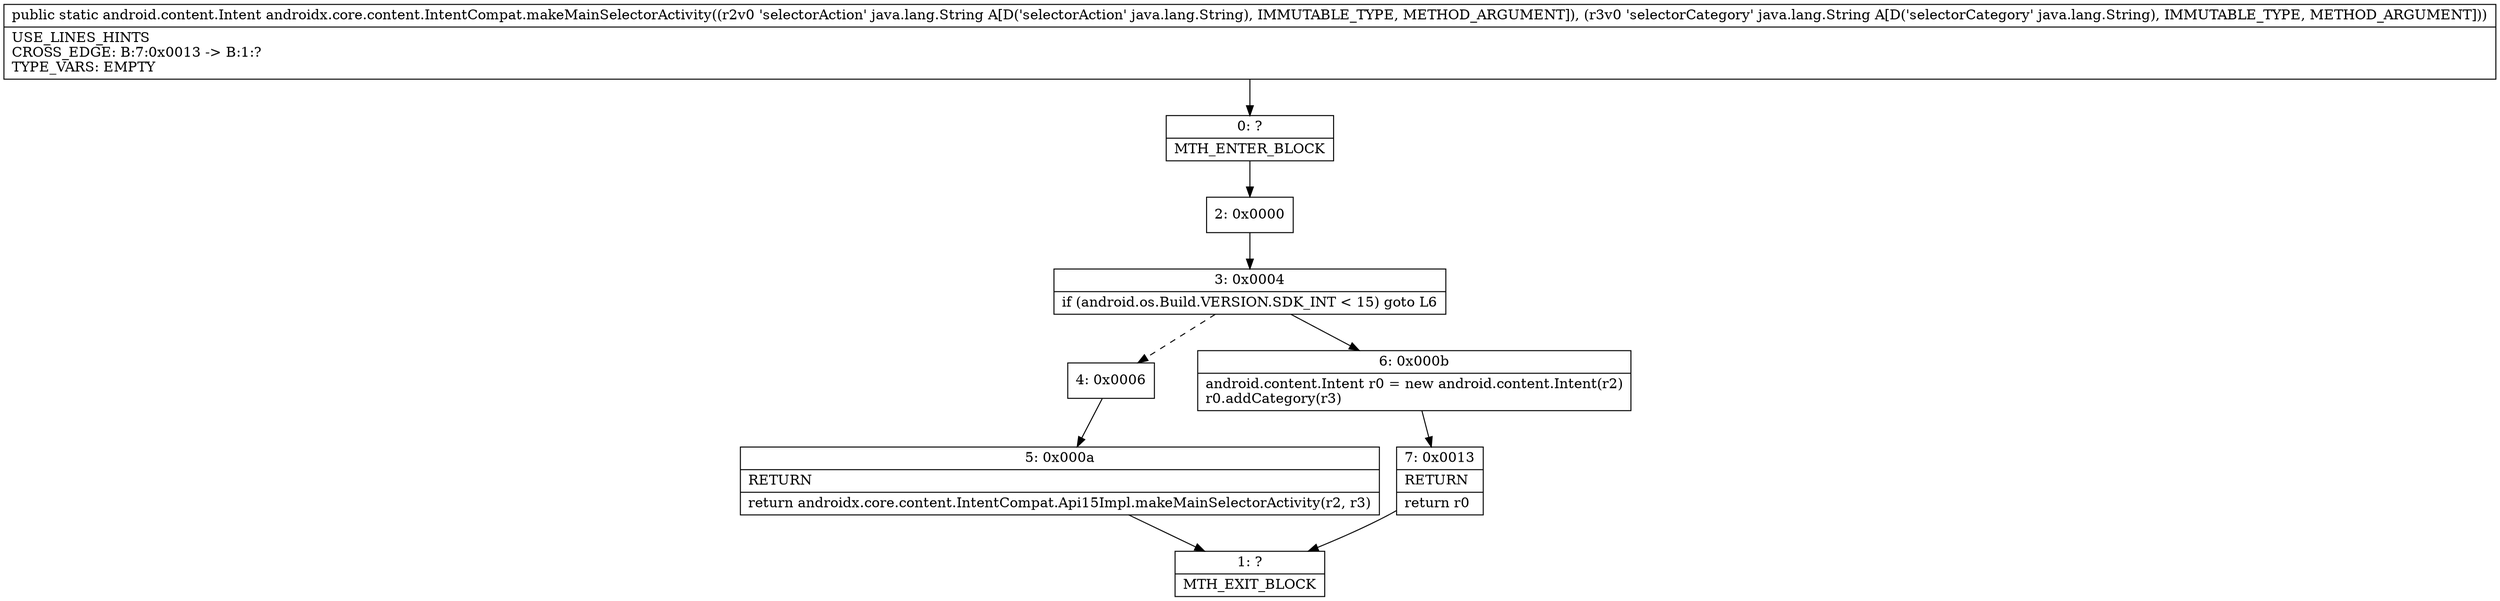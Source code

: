 digraph "CFG forandroidx.core.content.IntentCompat.makeMainSelectorActivity(Ljava\/lang\/String;Ljava\/lang\/String;)Landroid\/content\/Intent;" {
Node_0 [shape=record,label="{0\:\ ?|MTH_ENTER_BLOCK\l}"];
Node_2 [shape=record,label="{2\:\ 0x0000}"];
Node_3 [shape=record,label="{3\:\ 0x0004|if (android.os.Build.VERSION.SDK_INT \< 15) goto L6\l}"];
Node_4 [shape=record,label="{4\:\ 0x0006}"];
Node_5 [shape=record,label="{5\:\ 0x000a|RETURN\l|return androidx.core.content.IntentCompat.Api15Impl.makeMainSelectorActivity(r2, r3)\l}"];
Node_1 [shape=record,label="{1\:\ ?|MTH_EXIT_BLOCK\l}"];
Node_6 [shape=record,label="{6\:\ 0x000b|android.content.Intent r0 = new android.content.Intent(r2)\lr0.addCategory(r3)\l}"];
Node_7 [shape=record,label="{7\:\ 0x0013|RETURN\l|return r0\l}"];
MethodNode[shape=record,label="{public static android.content.Intent androidx.core.content.IntentCompat.makeMainSelectorActivity((r2v0 'selectorAction' java.lang.String A[D('selectorAction' java.lang.String), IMMUTABLE_TYPE, METHOD_ARGUMENT]), (r3v0 'selectorCategory' java.lang.String A[D('selectorCategory' java.lang.String), IMMUTABLE_TYPE, METHOD_ARGUMENT]))  | USE_LINES_HINTS\lCROSS_EDGE: B:7:0x0013 \-\> B:1:?\lTYPE_VARS: EMPTY\l}"];
MethodNode -> Node_0;Node_0 -> Node_2;
Node_2 -> Node_3;
Node_3 -> Node_4[style=dashed];
Node_3 -> Node_6;
Node_4 -> Node_5;
Node_5 -> Node_1;
Node_6 -> Node_7;
Node_7 -> Node_1;
}

